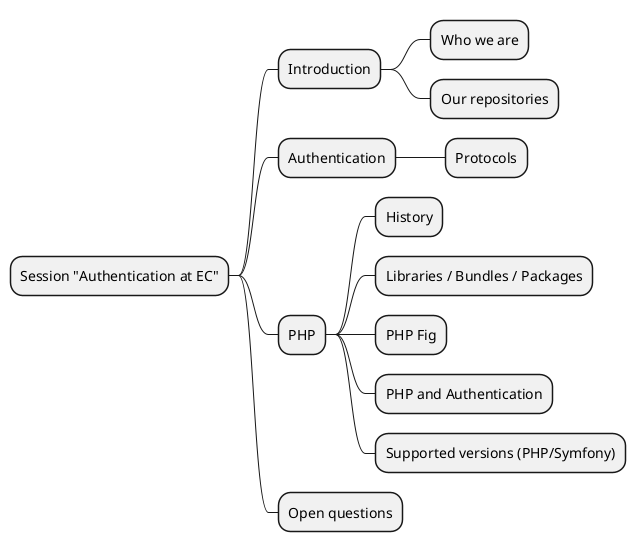 @startmindmap
* Session "Authentication at EC"
** Introduction
*** Who we are
*** Our repositories
** Authentication
*** Protocols
** PHP
*** History
*** Libraries / Bundles / Packages
*** PHP Fig
*** PHP and Authentication
*** Supported versions (PHP/Symfony)
** Open questions
@endmindmap
